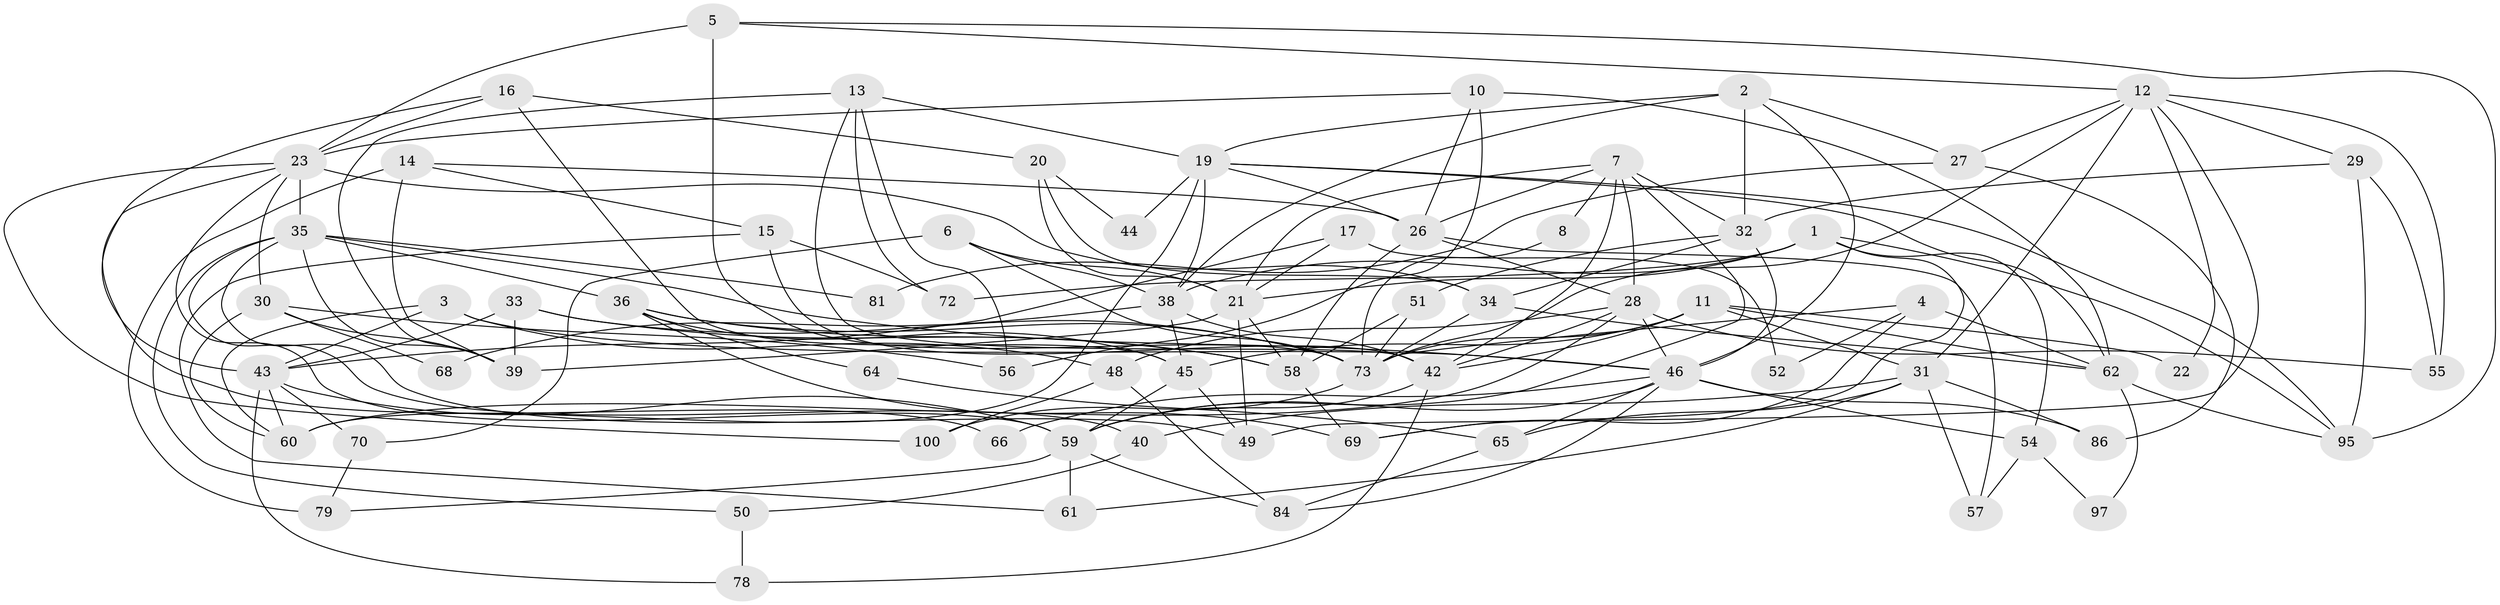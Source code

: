 // original degree distribution, {6: 0.11, 5: 0.15, 4: 0.31, 2: 0.14, 3: 0.25, 8: 0.02, 7: 0.01, 9: 0.01}
// Generated by graph-tools (version 1.1) at 2025/11/02/27/25 16:11:17]
// undirected, 70 vertices, 167 edges
graph export_dot {
graph [start="1"]
  node [color=gray90,style=filled];
  1;
  2 [super="+18"];
  3 [super="+24"];
  4;
  5 [super="+82"];
  6;
  7 [super="+9"];
  8;
  10;
  11 [super="+85"];
  12 [super="+93"];
  13;
  14 [super="+47"];
  15 [super="+25"];
  16 [super="+71"];
  17;
  19 [super="+37"];
  20;
  21 [super="+74"];
  22;
  23 [super="+76"];
  26 [super="+75"];
  27;
  28 [super="+83"];
  29;
  30;
  31 [super="+80"];
  32;
  33 [super="+87"];
  34;
  35 [super="+94"];
  36;
  38 [super="+41"];
  39 [super="+92"];
  40;
  42 [super="+88"];
  43 [super="+91"];
  44;
  45 [super="+53"];
  46 [super="+67"];
  48;
  49 [super="+77"];
  50;
  51;
  52;
  54;
  55;
  56;
  57;
  58 [super="+90"];
  59 [super="+96"];
  60;
  61;
  62 [super="+63"];
  64;
  65;
  66;
  68;
  69;
  70;
  72;
  73 [super="+99"];
  78;
  79;
  81;
  84 [super="+89"];
  86;
  95 [super="+98"];
  97;
  100;
  1 -- 69;
  1 -- 38;
  1 -- 54;
  1 -- 72;
  1 -- 95;
  1 -- 21;
  2 -- 19;
  2 -- 27;
  2 -- 38;
  2 -- 46;
  2 -- 32;
  3 -- 48;
  3 -- 46;
  3 -- 60;
  3 -- 43;
  4 -- 52;
  4 -- 69;
  4 -- 62;
  4 -- 73;
  5 -- 12;
  5 -- 23;
  5 -- 73 [weight=2];
  5 -- 95;
  6 -- 70;
  6 -- 38;
  6 -- 73;
  6 -- 21;
  7 -- 21;
  7 -- 8;
  7 -- 59;
  7 -- 42;
  7 -- 32;
  7 -- 26;
  7 -- 28;
  8 -- 73;
  10 -- 62;
  10 -- 23;
  10 -- 26;
  10 -- 56;
  11 -- 31;
  11 -- 42;
  11 -- 45;
  11 -- 62;
  11 -- 73;
  11 -- 22;
  12 -- 55;
  12 -- 49;
  12 -- 22;
  12 -- 27;
  12 -- 29;
  12 -- 31;
  12 -- 73;
  13 -- 56;
  13 -- 72;
  13 -- 42;
  13 -- 39;
  13 -- 19;
  14 -- 39;
  14 -- 79 [weight=2];
  14 -- 26;
  14 -- 15;
  15 -- 72;
  15 -- 61;
  15 -- 42;
  16 -- 43;
  16 -- 23;
  16 -- 45;
  16 -- 20;
  17 -- 21;
  17 -- 43;
  17 -- 52;
  19 -- 26;
  19 -- 60;
  19 -- 44;
  19 -- 62;
  19 -- 38;
  19 -- 95;
  20 -- 21;
  20 -- 34;
  20 -- 44;
  21 -- 58;
  21 -- 49;
  21 -- 39;
  23 -- 59;
  23 -- 35;
  23 -- 34;
  23 -- 66;
  23 -- 100;
  23 -- 30;
  26 -- 57;
  26 -- 58;
  26 -- 28;
  27 -- 86;
  27 -- 81;
  28 -- 42;
  28 -- 46;
  28 -- 48;
  28 -- 60;
  28 -- 55;
  29 -- 32;
  29 -- 55;
  29 -- 95;
  30 -- 56;
  30 -- 60;
  30 -- 68;
  30 -- 39;
  31 -- 57;
  31 -- 61;
  31 -- 86;
  31 -- 40;
  31 -- 65;
  32 -- 34;
  32 -- 46;
  32 -- 51;
  33 -- 43;
  33 -- 73;
  33 -- 58;
  33 -- 39;
  34 -- 62;
  34 -- 73;
  35 -- 49;
  35 -- 39;
  35 -- 46;
  35 -- 81;
  35 -- 50;
  35 -- 36;
  35 -- 40;
  36 -- 73;
  36 -- 45;
  36 -- 64;
  36 -- 69;
  36 -- 58;
  38 -- 68;
  38 -- 42;
  38 -- 45;
  40 -- 50;
  42 -- 59;
  42 -- 78;
  43 -- 60;
  43 -- 78;
  43 -- 59;
  43 -- 70;
  45 -- 49;
  45 -- 59;
  46 -- 54;
  46 -- 65;
  46 -- 84;
  46 -- 86;
  46 -- 66;
  46 -- 59;
  48 -- 100;
  48 -- 84;
  50 -- 78;
  51 -- 58;
  51 -- 73;
  54 -- 57;
  54 -- 97;
  58 -- 69;
  59 -- 61;
  59 -- 84;
  59 -- 79;
  62 -- 95;
  62 -- 97;
  64 -- 65;
  65 -- 84;
  70 -- 79;
  73 -- 100;
}
